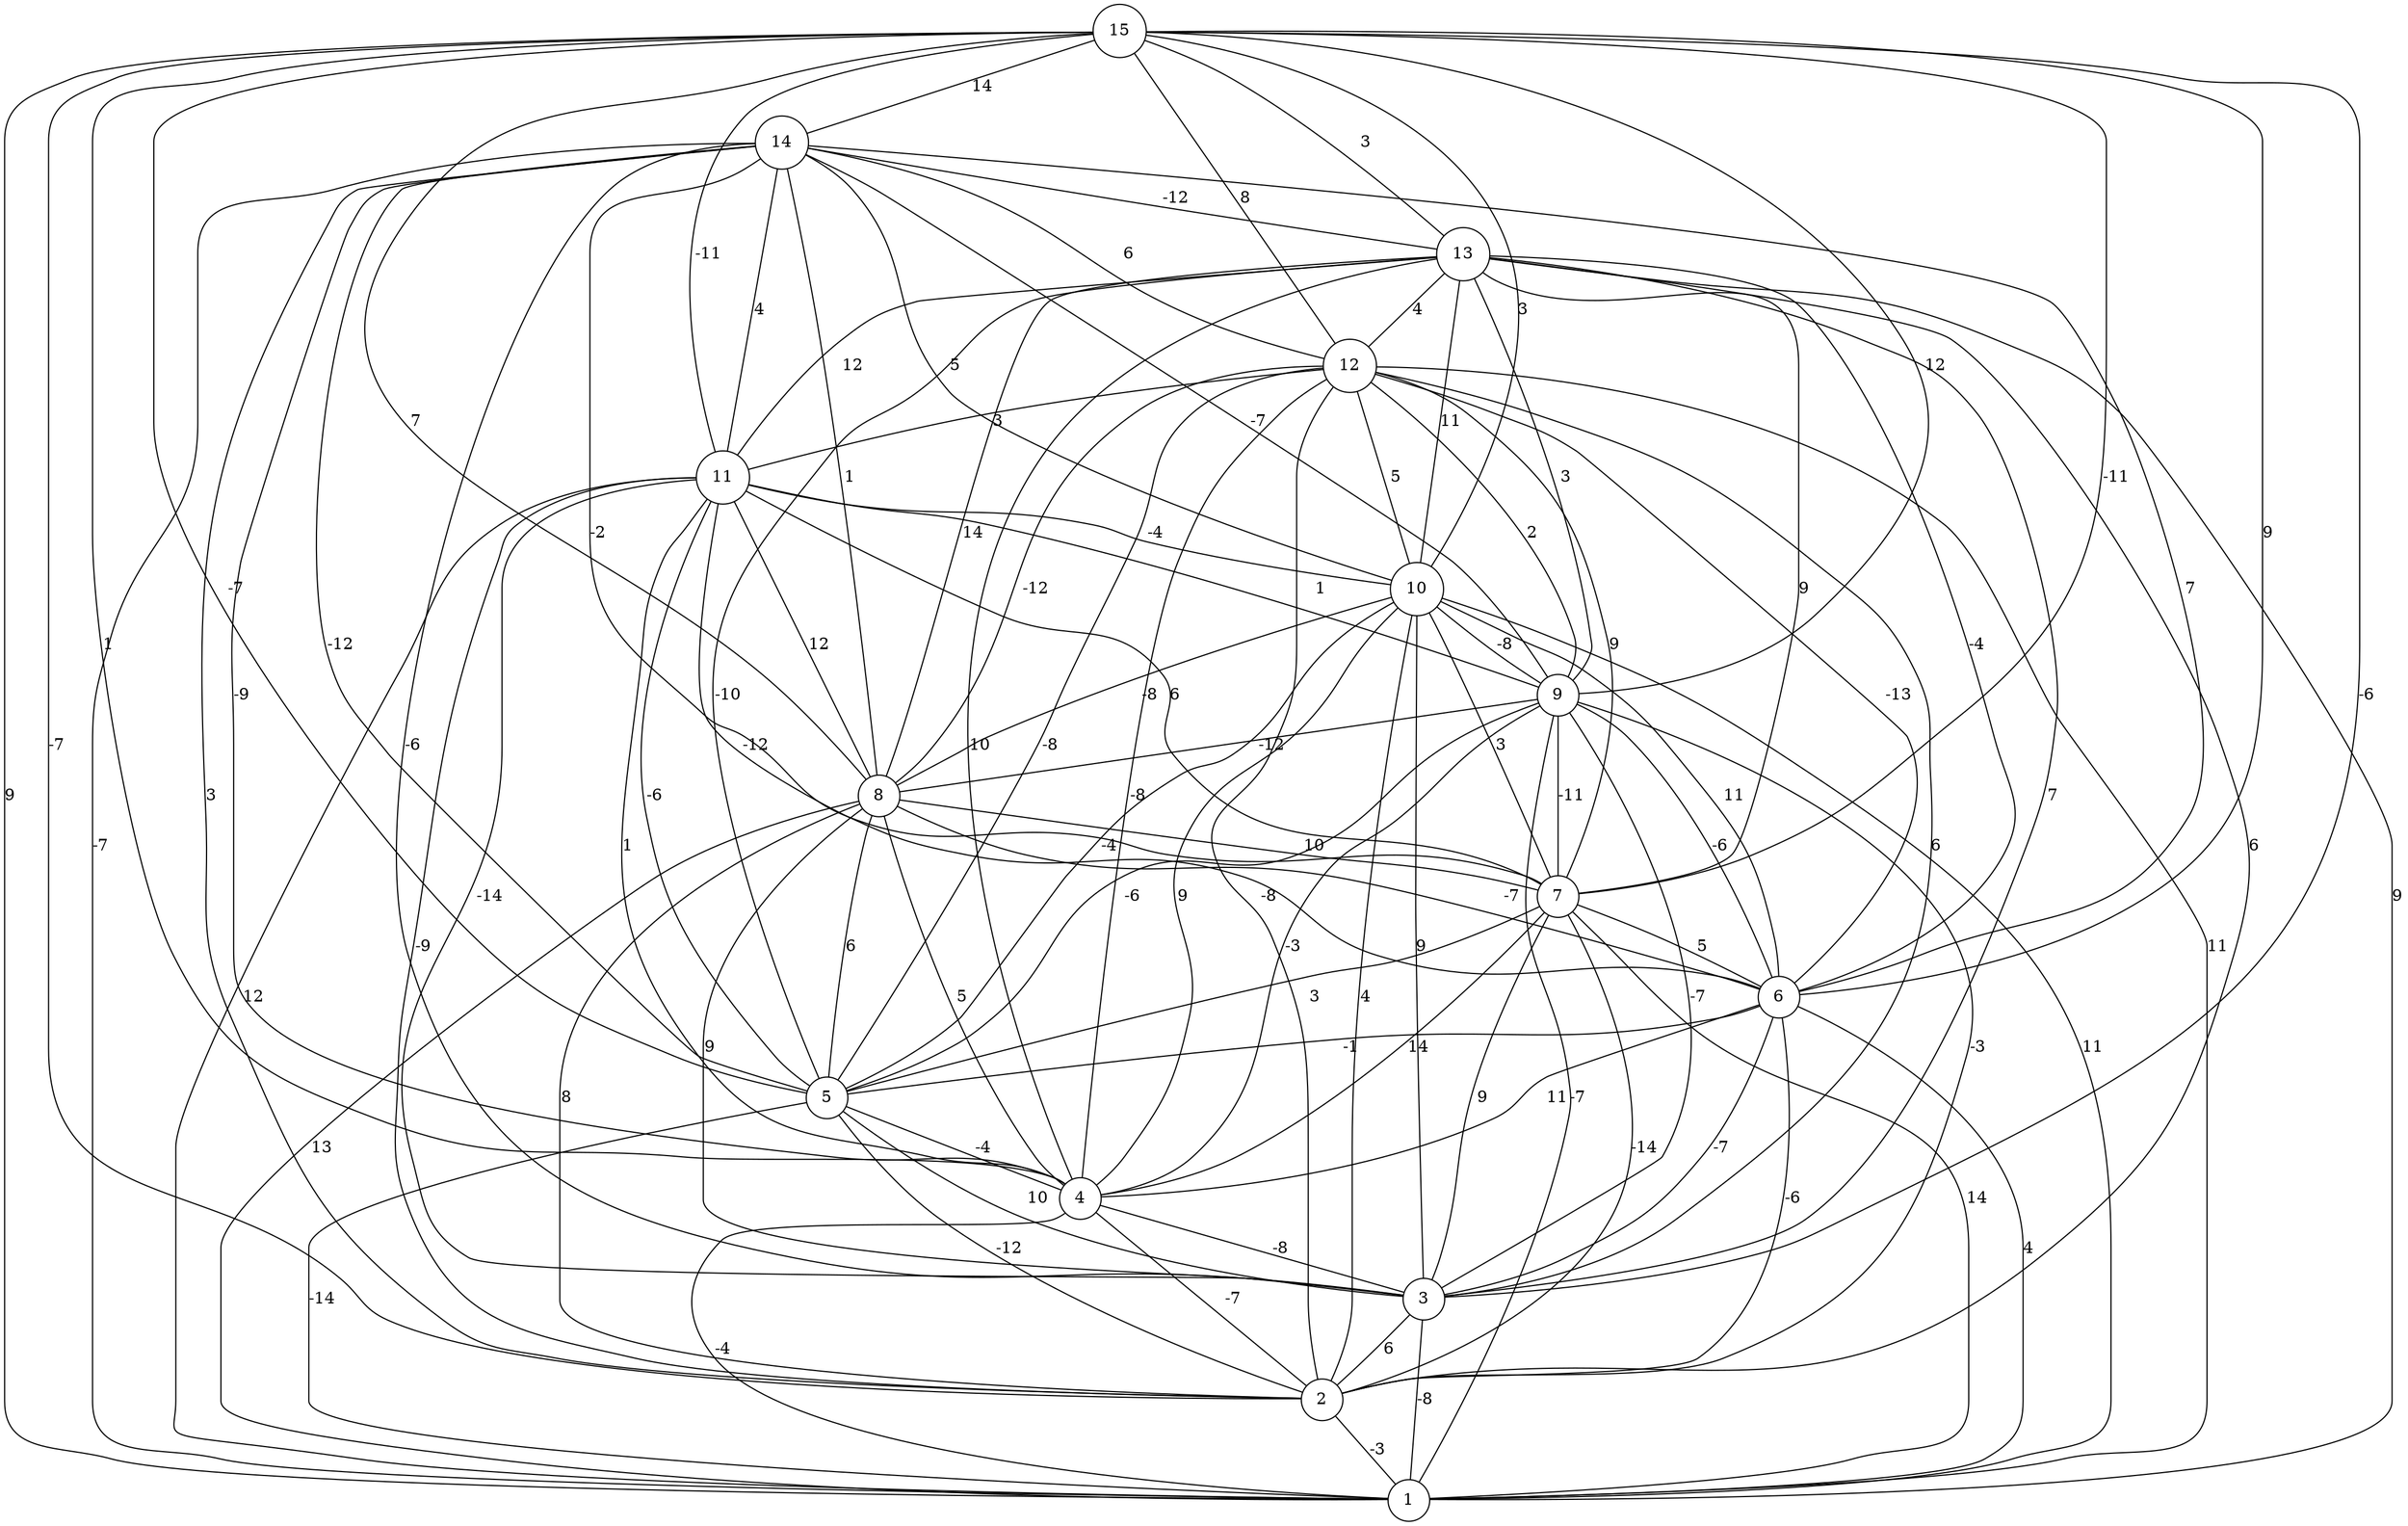 graph { 
	 fontname="Helvetica,Arial,sans-serif" 
	 node [shape = circle]; 
	 15 -- 1 [label = "9"];
	 15 -- 2 [label = "-7"];
	 15 -- 3 [label = "-6"];
	 15 -- 4 [label = "1"];
	 15 -- 5 [label = "-7"];
	 15 -- 6 [label = "9"];
	 15 -- 7 [label = "-11"];
	 15 -- 8 [label = "7"];
	 15 -- 9 [label = "12"];
	 15 -- 10 [label = "3"];
	 15 -- 11 [label = "-11"];
	 15 -- 12 [label = "8"];
	 15 -- 13 [label = "3"];
	 15 -- 14 [label = "14"];
	 14 -- 1 [label = "-7"];
	 14 -- 2 [label = "3"];
	 14 -- 3 [label = "-6"];
	 14 -- 4 [label = "-9"];
	 14 -- 5 [label = "-12"];
	 14 -- 6 [label = "7"];
	 14 -- 7 [label = "-2"];
	 14 -- 8 [label = "1"];
	 14 -- 9 [label = "-7"];
	 14 -- 10 [label = "5"];
	 14 -- 11 [label = "4"];
	 14 -- 12 [label = "6"];
	 14 -- 13 [label = "-12"];
	 13 -- 1 [label = "9"];
	 13 -- 2 [label = "6"];
	 13 -- 3 [label = "7"];
	 13 -- 4 [label = "10"];
	 13 -- 5 [label = "-10"];
	 13 -- 6 [label = "-4"];
	 13 -- 7 [label = "9"];
	 13 -- 8 [label = "14"];
	 13 -- 9 [label = "3"];
	 13 -- 10 [label = "11"];
	 13 -- 11 [label = "12"];
	 13 -- 12 [label = "4"];
	 12 -- 1 [label = "11"];
	 12 -- 2 [label = "-8"];
	 12 -- 3 [label = "6"];
	 12 -- 4 [label = "-8"];
	 12 -- 5 [label = "-8"];
	 12 -- 6 [label = "-13"];
	 12 -- 7 [label = "9"];
	 12 -- 8 [label = "-12"];
	 12 -- 9 [label = "2"];
	 12 -- 10 [label = "5"];
	 12 -- 11 [label = "3"];
	 11 -- 1 [label = "12"];
	 11 -- 2 [label = "-9"];
	 11 -- 3 [label = "-14"];
	 11 -- 4 [label = "1"];
	 11 -- 5 [label = "-6"];
	 11 -- 6 [label = "-12"];
	 11 -- 7 [label = "6"];
	 11 -- 8 [label = "12"];
	 11 -- 9 [label = "1"];
	 11 -- 10 [label = "-4"];
	 10 -- 1 [label = "11"];
	 10 -- 2 [label = "4"];
	 10 -- 3 [label = "9"];
	 10 -- 4 [label = "9"];
	 10 -- 5 [label = "-4"];
	 10 -- 6 [label = "11"];
	 10 -- 7 [label = "3"];
	 10 -- 8 [label = "-8"];
	 10 -- 9 [label = "-8"];
	 9 -- 1 [label = "-7"];
	 9 -- 2 [label = "-3"];
	 9 -- 3 [label = "-7"];
	 9 -- 4 [label = "-3"];
	 9 -- 5 [label = "-6"];
	 9 -- 6 [label = "-6"];
	 9 -- 7 [label = "-11"];
	 9 -- 8 [label = "-12"];
	 8 -- 1 [label = "13"];
	 8 -- 2 [label = "8"];
	 8 -- 3 [label = "9"];
	 8 -- 4 [label = "5"];
	 8 -- 5 [label = "6"];
	 8 -- 6 [label = "-7"];
	 8 -- 7 [label = "10"];
	 7 -- 1 [label = "14"];
	 7 -- 2 [label = "-14"];
	 7 -- 3 [label = "9"];
	 7 -- 4 [label = "14"];
	 7 -- 5 [label = "3"];
	 7 -- 6 [label = "5"];
	 6 -- 1 [label = "4"];
	 6 -- 2 [label = "-6"];
	 6 -- 3 [label = "-7"];
	 6 -- 4 [label = "11"];
	 6 -- 5 [label = "-1"];
	 5 -- 1 [label = "-14"];
	 5 -- 2 [label = "-12"];
	 5 -- 3 [label = "10"];
	 5 -- 4 [label = "-4"];
	 4 -- 1 [label = "-4"];
	 4 -- 2 [label = "-7"];
	 4 -- 3 [label = "-8"];
	 3 -- 1 [label = "-8"];
	 3 -- 2 [label = "6"];
	 2 -- 1 [label = "-3"];
	 1;
	 2;
	 3;
	 4;
	 5;
	 6;
	 7;
	 8;
	 9;
	 10;
	 11;
	 12;
	 13;
	 14;
	 15;
}
